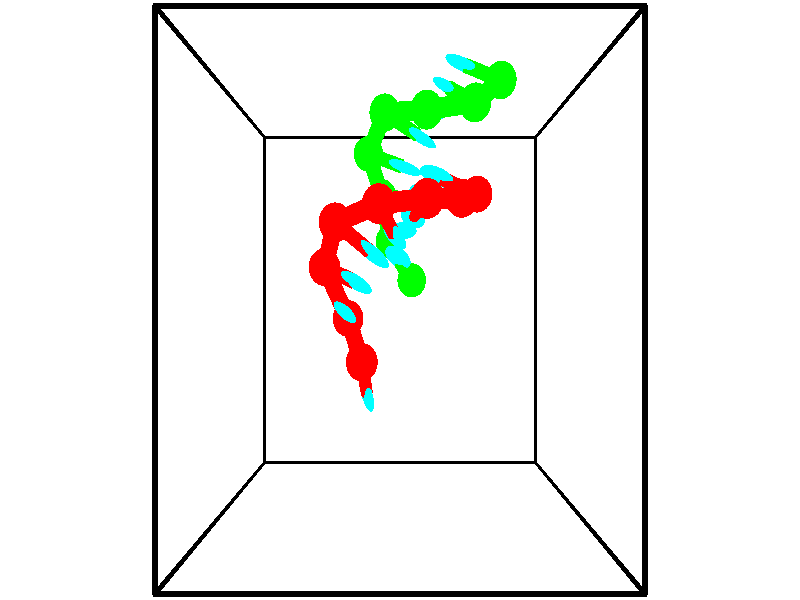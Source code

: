// switches for output
#declare DRAW_BASES = 1; // possible values are 0, 1; only relevant for DNA ribbons
#declare DRAW_BASES_TYPE = 3; // possible values are 1, 2, 3; only relevant for DNA ribbons
#declare DRAW_FOG = 0; // set to 1 to enable fog

#include "colors.inc"

#include "transforms.inc"
background { rgb <1, 1, 1>}

#default {
   normal{
       ripples 0.25
       frequency 0.20
       turbulence 0.2
       lambda 5
   }
	finish {
		phong 0.1
		phong_size 40.
	}
}

// original window dimensions: 1024x640


// camera settings

camera {
	sky <-0, 1, 0>
	up <-0, 1, 0>
	right 1.6 * <1, 0, 0>
	location <2.5, 2.5, 11.1562>
	look_at <2.5, 2.5, 2.5>
	direction <0, 0, -8.6562>
	angle 67.0682
}


# declare cpy_camera_pos = <2.5, 2.5, 11.1562>;
# if (DRAW_FOG = 1)
fog {
	fog_type 2
	up vnormalize(cpy_camera_pos)
	color rgbt<1,1,1,0.3>
	distance 1e-5
	fog_alt 3e-3
	fog_offset 4
}
# end


// LIGHTS

# declare lum = 6;
global_settings {
	ambient_light rgb lum * <0.05, 0.05, 0.05>
	max_trace_level 15
}# declare cpy_direct_light_amount = 0.25;
light_source
{	1000 * <-1, -1, 1>,
	rgb lum * cpy_direct_light_amount
	parallel
}

light_source
{	1000 * <1, 1, -1>,
	rgb lum * cpy_direct_light_amount
	parallel
}

// strand 0

// nucleotide -1

// particle -1
sphere {
	<1.898079, 1.683239, 1.638227> 0.250000
	pigment { color rgbt <1,0,0,0> }
	no_shadow
}
cylinder {
	<1.930481, 1.400116, 1.357529>,  <1.949922, 1.230242, 1.189110>, 0.100000
	pigment { color rgbt <1,0,0,0> }
	no_shadow
}
cylinder {
	<1.930481, 1.400116, 1.357529>,  <1.898079, 1.683239, 1.638227>, 0.100000
	pigment { color rgbt <1,0,0,0> }
	no_shadow
}

// particle -1
sphere {
	<1.930481, 1.400116, 1.357529> 0.100000
	pigment { color rgbt <1,0,0,0> }
	no_shadow
}
sphere {
	0, 1
	scale<0.080000,0.200000,0.300000>
	matrix <-0.888460, -0.370384, 0.271026,
		-0.451750, 0.601519, -0.658860,
		0.081004, -0.707806, -0.701747,
		1.954782, 1.187774, 1.147005>
	pigment { color rgbt <0,1,1,0> }
	no_shadow
}
cylinder {
	<1.650874, 2.248760, 1.285485>,  <1.898079, 1.683239, 1.638227>, 0.130000
	pigment { color rgbt <1,0,0,0> }
	no_shadow
}

// nucleotide -1

// particle -1
sphere {
	<1.650874, 2.248760, 1.285485> 0.250000
	pigment { color rgbt <1,0,0,0> }
	no_shadow
}
cylinder {
	<1.658638, 2.303093, 1.681702>,  <1.663296, 2.335693, 1.919432>, 0.100000
	pigment { color rgbt <1,0,0,0> }
	no_shadow
}
cylinder {
	<1.658638, 2.303093, 1.681702>,  <1.650874, 2.248760, 1.285485>, 0.100000
	pigment { color rgbt <1,0,0,0> }
	no_shadow
}

// particle -1
sphere {
	<1.658638, 2.303093, 1.681702> 0.100000
	pigment { color rgbt <1,0,0,0> }
	no_shadow
}
sphere {
	0, 1
	scale<0.080000,0.200000,0.300000>
	matrix <0.577836, 0.806985, -0.121984,
		-0.815922, 0.574738, -0.062825,
		0.019410, 0.135832, 0.990542,
		1.664461, 2.343843, 1.978864>
	pigment { color rgbt <0,1,1,0> }
	no_shadow
}
cylinder {
	<1.295694, 2.936546, 1.521462>,  <1.650874, 2.248760, 1.285485>, 0.130000
	pigment { color rgbt <1,0,0,0> }
	no_shadow
}

// nucleotide -1

// particle -1
sphere {
	<1.295694, 2.936546, 1.521462> 0.250000
	pigment { color rgbt <1,0,0,0> }
	no_shadow
}
cylinder {
	<1.600025, 2.815193, 1.750931>,  <1.782624, 2.742382, 1.888612>, 0.100000
	pigment { color rgbt <1,0,0,0> }
	no_shadow
}
cylinder {
	<1.600025, 2.815193, 1.750931>,  <1.295694, 2.936546, 1.521462>, 0.100000
	pigment { color rgbt <1,0,0,0> }
	no_shadow
}

// particle -1
sphere {
	<1.600025, 2.815193, 1.750931> 0.100000
	pigment { color rgbt <1,0,0,0> }
	no_shadow
}
sphere {
	0, 1
	scale<0.080000,0.200000,0.300000>
	matrix <0.513071, 0.822493, -0.245487,
		-0.397366, 0.481108, 0.781432,
		0.760828, -0.303382, 0.573673,
		1.828274, 2.724179, 1.923033>
	pigment { color rgbt <0,1,1,0> }
	no_shadow
}
cylinder {
	<1.520800, 3.480658, 2.001975>,  <1.295694, 2.936546, 1.521462>, 0.130000
	pigment { color rgbt <1,0,0,0> }
	no_shadow
}

// nucleotide -1

// particle -1
sphere {
	<1.520800, 3.480658, 2.001975> 0.250000
	pigment { color rgbt <1,0,0,0> }
	no_shadow
}
cylinder {
	<1.837894, 3.260078, 1.898071>,  <2.028151, 3.127731, 1.835729>, 0.100000
	pigment { color rgbt <1,0,0,0> }
	no_shadow
}
cylinder {
	<1.837894, 3.260078, 1.898071>,  <1.520800, 3.480658, 2.001975>, 0.100000
	pigment { color rgbt <1,0,0,0> }
	no_shadow
}

// particle -1
sphere {
	<1.837894, 3.260078, 1.898071> 0.100000
	pigment { color rgbt <1,0,0,0> }
	no_shadow
}
sphere {
	0, 1
	scale<0.080000,0.200000,0.300000>
	matrix <0.481432, 0.827785, -0.288088,
		0.373891, 0.103321, 0.921700,
		0.792735, -0.551449, -0.259760,
		2.075715, 3.094644, 1.820143>
	pigment { color rgbt <0,1,1,0> }
	no_shadow
}
cylinder {
	<2.187877, 3.685382, 2.231467>,  <1.520800, 3.480658, 2.001975>, 0.130000
	pigment { color rgbt <1,0,0,0> }
	no_shadow
}

// nucleotide -1

// particle -1
sphere {
	<2.187877, 3.685382, 2.231467> 0.250000
	pigment { color rgbt <1,0,0,0> }
	no_shadow
}
cylinder {
	<2.315975, 3.492325, 1.905399>,  <2.392834, 3.376491, 1.709759>, 0.100000
	pigment { color rgbt <1,0,0,0> }
	no_shadow
}
cylinder {
	<2.315975, 3.492325, 1.905399>,  <2.187877, 3.685382, 2.231467>, 0.100000
	pigment { color rgbt <1,0,0,0> }
	no_shadow
}

// particle -1
sphere {
	<2.315975, 3.492325, 1.905399> 0.100000
	pigment { color rgbt <1,0,0,0> }
	no_shadow
}
sphere {
	0, 1
	scale<0.080000,0.200000,0.300000>
	matrix <0.569517, 0.785713, -0.241464,
		0.757029, -0.386924, 0.526495,
		0.320246, -0.482643, -0.815168,
		2.412049, 3.347532, 1.660849>
	pigment { color rgbt <0,1,1,0> }
	no_shadow
}
cylinder {
	<2.903194, 3.753480, 2.217277>,  <2.187877, 3.685382, 2.231467>, 0.130000
	pigment { color rgbt <1,0,0,0> }
	no_shadow
}

// nucleotide -1

// particle -1
sphere {
	<2.903194, 3.753480, 2.217277> 0.250000
	pigment { color rgbt <1,0,0,0> }
	no_shadow
}
cylinder {
	<2.790070, 3.667633, 1.843334>,  <2.722195, 3.616125, 1.618968>, 0.100000
	pigment { color rgbt <1,0,0,0> }
	no_shadow
}
cylinder {
	<2.790070, 3.667633, 1.843334>,  <2.903194, 3.753480, 2.217277>, 0.100000
	pigment { color rgbt <1,0,0,0> }
	no_shadow
}

// particle -1
sphere {
	<2.790070, 3.667633, 1.843334> 0.100000
	pigment { color rgbt <1,0,0,0> }
	no_shadow
}
sphere {
	0, 1
	scale<0.080000,0.200000,0.300000>
	matrix <0.436312, 0.839188, -0.324646,
		0.854196, -0.499702, -0.143689,
		-0.282808, -0.214619, -0.934857,
		2.705227, 3.603248, 1.562877>
	pigment { color rgbt <0,1,1,0> }
	no_shadow
}
cylinder {
	<3.456428, 3.811231, 1.821822>,  <2.903194, 3.753480, 2.217277>, 0.130000
	pigment { color rgbt <1,0,0,0> }
	no_shadow
}

// nucleotide -1

// particle -1
sphere {
	<3.456428, 3.811231, 1.821822> 0.250000
	pigment { color rgbt <1,0,0,0> }
	no_shadow
}
cylinder {
	<3.139915, 3.871315, 1.584736>,  <2.950008, 3.907366, 1.442484>, 0.100000
	pigment { color rgbt <1,0,0,0> }
	no_shadow
}
cylinder {
	<3.139915, 3.871315, 1.584736>,  <3.456428, 3.811231, 1.821822>, 0.100000
	pigment { color rgbt <1,0,0,0> }
	no_shadow
}

// particle -1
sphere {
	<3.139915, 3.871315, 1.584736> 0.100000
	pigment { color rgbt <1,0,0,0> }
	no_shadow
}
sphere {
	0, 1
	scale<0.080000,0.200000,0.300000>
	matrix <0.446318, 0.804465, -0.391965,
		0.417941, -0.574694, -0.703600,
		-0.791281, 0.150211, -0.592715,
		2.902531, 3.916378, 1.406921>
	pigment { color rgbt <0,1,1,0> }
	no_shadow
}
cylinder {
	<3.771729, 3.953538, 1.200906>,  <3.456428, 3.811231, 1.821822>, 0.130000
	pigment { color rgbt <1,0,0,0> }
	no_shadow
}

// nucleotide -1

// particle -1
sphere {
	<3.771729, 3.953538, 1.200906> 0.250000
	pigment { color rgbt <1,0,0,0> }
	no_shadow
}
cylinder {
	<3.396736, 4.092743, 1.202473>,  <3.171741, 4.176266, 1.203413>, 0.100000
	pigment { color rgbt <1,0,0,0> }
	no_shadow
}
cylinder {
	<3.396736, 4.092743, 1.202473>,  <3.771729, 3.953538, 1.200906>, 0.100000
	pigment { color rgbt <1,0,0,0> }
	no_shadow
}

// particle -1
sphere {
	<3.396736, 4.092743, 1.202473> 0.100000
	pigment { color rgbt <1,0,0,0> }
	no_shadow
}
sphere {
	0, 1
	scale<0.080000,0.200000,0.300000>
	matrix <0.323415, 0.875269, -0.359592,
		-0.128571, -0.335844, -0.933102,
		-0.937482, 0.348013, 0.003917,
		3.115492, 4.197147, 1.203648>
	pigment { color rgbt <0,1,1,0> }
	no_shadow
}
// strand 1

// nucleotide -1

// particle -1
sphere {
	<4.138060, 5.473930, 1.359217> 0.250000
	pigment { color rgbt <0,1,0,0> }
	no_shadow
}
cylinder {
	<3.788472, 5.634445, 1.249565>,  <3.578720, 5.730754, 1.183774>, 0.100000
	pigment { color rgbt <0,1,0,0> }
	no_shadow
}
cylinder {
	<3.788472, 5.634445, 1.249565>,  <4.138060, 5.473930, 1.359217>, 0.100000
	pigment { color rgbt <0,1,0,0> }
	no_shadow
}

// particle -1
sphere {
	<3.788472, 5.634445, 1.249565> 0.100000
	pigment { color rgbt <0,1,0,0> }
	no_shadow
}
sphere {
	0, 1
	scale<0.080000,0.200000,0.300000>
	matrix <-0.397723, -0.914750, -0.071058,
		-0.279276, 0.046926, 0.959063,
		-0.873969, 0.401287, -0.274131,
		3.526282, 5.754831, 1.167326>
	pigment { color rgbt <0,1,1,0> }
	no_shadow
}
cylinder {
	<3.671532, 5.063610, 1.752467>,  <4.138060, 5.473930, 1.359217>, 0.130000
	pigment { color rgbt <0,1,0,0> }
	no_shadow
}

// nucleotide -1

// particle -1
sphere {
	<3.671532, 5.063610, 1.752467> 0.250000
	pigment { color rgbt <0,1,0,0> }
	no_shadow
}
cylinder {
	<3.439038, 5.258057, 1.491436>,  <3.299542, 5.374725, 1.334817>, 0.100000
	pigment { color rgbt <0,1,0,0> }
	no_shadow
}
cylinder {
	<3.439038, 5.258057, 1.491436>,  <3.671532, 5.063610, 1.752467>, 0.100000
	pigment { color rgbt <0,1,0,0> }
	no_shadow
}

// particle -1
sphere {
	<3.439038, 5.258057, 1.491436> 0.100000
	pigment { color rgbt <0,1,0,0> }
	no_shadow
}
sphere {
	0, 1
	scale<0.080000,0.200000,0.300000>
	matrix <-0.457258, -0.858478, -0.232230,
		-0.673114, 0.163416, 0.721258,
		-0.581234, 0.486118, -0.652577,
		3.264668, 5.403892, 1.295663>
	pigment { color rgbt <0,1,1,0> }
	no_shadow
}
cylinder {
	<2.915204, 4.958187, 1.798667>,  <3.671532, 5.063610, 1.752467>, 0.130000
	pigment { color rgbt <0,1,0,0> }
	no_shadow
}

// nucleotide -1

// particle -1
sphere {
	<2.915204, 4.958187, 1.798667> 0.250000
	pigment { color rgbt <0,1,0,0> }
	no_shadow
}
cylinder {
	<2.991504, 5.047440, 1.416290>,  <3.037283, 5.100991, 1.186864>, 0.100000
	pigment { color rgbt <0,1,0,0> }
	no_shadow
}
cylinder {
	<2.991504, 5.047440, 1.416290>,  <2.915204, 4.958187, 1.798667>, 0.100000
	pigment { color rgbt <0,1,0,0> }
	no_shadow
}

// particle -1
sphere {
	<2.991504, 5.047440, 1.416290> 0.100000
	pigment { color rgbt <0,1,0,0> }
	no_shadow
}
sphere {
	0, 1
	scale<0.080000,0.200000,0.300000>
	matrix <-0.382550, -0.879935, -0.281725,
		-0.904030, 0.419435, -0.082487,
		0.190749, 0.223133, -0.955943,
		3.048728, 5.114379, 1.129507>
	pigment { color rgbt <0,1,1,0> }
	no_shadow
}
cylinder {
	<2.253947, 5.038276, 1.343253>,  <2.915204, 4.958187, 1.798667>, 0.130000
	pigment { color rgbt <0,1,0,0> }
	no_shadow
}

// nucleotide -1

// particle -1
sphere {
	<2.253947, 5.038276, 1.343253> 0.250000
	pigment { color rgbt <0,1,0,0> }
	no_shadow
}
cylinder {
	<2.589875, 4.883331, 1.191120>,  <2.791432, 4.790364, 1.099840>, 0.100000
	pigment { color rgbt <0,1,0,0> }
	no_shadow
}
cylinder {
	<2.589875, 4.883331, 1.191120>,  <2.253947, 5.038276, 1.343253>, 0.100000
	pigment { color rgbt <0,1,0,0> }
	no_shadow
}

// particle -1
sphere {
	<2.589875, 4.883331, 1.191120> 0.100000
	pigment { color rgbt <0,1,0,0> }
	no_shadow
}
sphere {
	0, 1
	scale<0.080000,0.200000,0.300000>
	matrix <-0.462038, -0.877840, -0.126171,
		-0.284998, 0.281689, -0.916203,
		0.839820, -0.387362, -0.380333,
		2.841821, 4.767123, 1.077020>
	pigment { color rgbt <0,1,1,0> }
	no_shadow
}
cylinder {
	<1.959307, 4.584571, 0.814688>,  <2.253947, 5.038276, 1.343253>, 0.130000
	pigment { color rgbt <0,1,0,0> }
	no_shadow
}

// nucleotide -1

// particle -1
sphere {
	<1.959307, 4.584571, 0.814688> 0.250000
	pigment { color rgbt <0,1,0,0> }
	no_shadow
}
cylinder {
	<2.313322, 4.451157, 0.944588>,  <2.525731, 4.371108, 1.022527>, 0.100000
	pigment { color rgbt <0,1,0,0> }
	no_shadow
}
cylinder {
	<2.313322, 4.451157, 0.944588>,  <1.959307, 4.584571, 0.814688>, 0.100000
	pigment { color rgbt <0,1,0,0> }
	no_shadow
}

// particle -1
sphere {
	<2.313322, 4.451157, 0.944588> 0.100000
	pigment { color rgbt <0,1,0,0> }
	no_shadow
}
sphere {
	0, 1
	scale<0.080000,0.200000,0.300000>
	matrix <-0.308132, -0.942640, -0.128393,
		0.348945, 0.013567, -0.937045,
		0.885038, -0.333536, 0.324749,
		2.578833, 4.351096, 1.042012>
	pigment { color rgbt <0,1,1,0> }
	no_shadow
}
cylinder {
	<2.179532, 4.057201, 0.303458>,  <1.959307, 4.584571, 0.814688>, 0.130000
	pigment { color rgbt <0,1,0,0> }
	no_shadow
}

// nucleotide -1

// particle -1
sphere {
	<2.179532, 4.057201, 0.303458> 0.250000
	pigment { color rgbt <0,1,0,0> }
	no_shadow
}
cylinder {
	<2.394115, 3.993820, 0.635025>,  <2.522866, 3.955792, 0.833965>, 0.100000
	pigment { color rgbt <0,1,0,0> }
	no_shadow
}
cylinder {
	<2.394115, 3.993820, 0.635025>,  <2.179532, 4.057201, 0.303458>, 0.100000
	pigment { color rgbt <0,1,0,0> }
	no_shadow
}

// particle -1
sphere {
	<2.394115, 3.993820, 0.635025> 0.100000
	pigment { color rgbt <0,1,0,0> }
	no_shadow
}
sphere {
	0, 1
	scale<0.080000,0.200000,0.300000>
	matrix <-0.109788, -0.986972, -0.117611,
		0.836755, -0.027912, -0.546866,
		0.536459, -0.158451, 0.828918,
		2.555053, 3.946285, 0.883700>
	pigment { color rgbt <0,1,1,0> }
	no_shadow
}
cylinder {
	<2.313897, 3.370640, 0.321760>,  <2.179532, 4.057201, 0.303458>, 0.130000
	pigment { color rgbt <0,1,0,0> }
	no_shadow
}

// nucleotide -1

// particle -1
sphere {
	<2.313897, 3.370640, 0.321760> 0.250000
	pigment { color rgbt <0,1,0,0> }
	no_shadow
}
cylinder {
	<2.457747, 3.431274, 0.690041>,  <2.544056, 3.467655, 0.911009>, 0.100000
	pigment { color rgbt <0,1,0,0> }
	no_shadow
}
cylinder {
	<2.457747, 3.431274, 0.690041>,  <2.313897, 3.370640, 0.321760>, 0.100000
	pigment { color rgbt <0,1,0,0> }
	no_shadow
}

// particle -1
sphere {
	<2.457747, 3.431274, 0.690041> 0.100000
	pigment { color rgbt <0,1,0,0> }
	no_shadow
}
sphere {
	0, 1
	scale<0.080000,0.200000,0.300000>
	matrix <-0.185547, -0.955394, 0.229772,
		0.914464, -0.253465, -0.315455,
		0.359623, 0.151587, 0.920702,
		2.565634, 3.476750, 0.966251>
	pigment { color rgbt <0,1,1,0> }
	no_shadow
}
cylinder {
	<2.704893, 2.787863, 0.557166>,  <2.313897, 3.370640, 0.321760>, 0.130000
	pigment { color rgbt <0,1,0,0> }
	no_shadow
}

// nucleotide -1

// particle -1
sphere {
	<2.704893, 2.787863, 0.557166> 0.250000
	pigment { color rgbt <0,1,0,0> }
	no_shadow
}
cylinder {
	<2.569023, 2.959473, 0.891964>,  <2.487501, 3.062438, 1.092843>, 0.100000
	pigment { color rgbt <0,1,0,0> }
	no_shadow
}
cylinder {
	<2.569023, 2.959473, 0.891964>,  <2.704893, 2.787863, 0.557166>, 0.100000
	pigment { color rgbt <0,1,0,0> }
	no_shadow
}

// particle -1
sphere {
	<2.569023, 2.959473, 0.891964> 0.100000
	pigment { color rgbt <0,1,0,0> }
	no_shadow
}
sphere {
	0, 1
	scale<0.080000,0.200000,0.300000>
	matrix <-0.242004, -0.899810, 0.363009,
		0.908876, -0.079251, 0.409468,
		-0.339674, 0.429023, 0.836995,
		2.467121, 3.088180, 1.143062>
	pigment { color rgbt <0,1,1,0> }
	no_shadow
}
// box output
cylinder {
	<0.000000, 0.000000, 0.000000>,  <5.000000, 0.000000, 0.000000>, 0.025000
	pigment { color rgbt <0,0,0,0> }
	no_shadow
}
cylinder {
	<0.000000, 0.000000, 0.000000>,  <0.000000, 5.000000, 0.000000>, 0.025000
	pigment { color rgbt <0,0,0,0> }
	no_shadow
}
cylinder {
	<0.000000, 0.000000, 0.000000>,  <0.000000, 0.000000, 5.000000>, 0.025000
	pigment { color rgbt <0,0,0,0> }
	no_shadow
}
cylinder {
	<5.000000, 5.000000, 5.000000>,  <0.000000, 5.000000, 5.000000>, 0.025000
	pigment { color rgbt <0,0,0,0> }
	no_shadow
}
cylinder {
	<5.000000, 5.000000, 5.000000>,  <5.000000, 0.000000, 5.000000>, 0.025000
	pigment { color rgbt <0,0,0,0> }
	no_shadow
}
cylinder {
	<5.000000, 5.000000, 5.000000>,  <5.000000, 5.000000, 0.000000>, 0.025000
	pigment { color rgbt <0,0,0,0> }
	no_shadow
}
cylinder {
	<0.000000, 0.000000, 5.000000>,  <0.000000, 5.000000, 5.000000>, 0.025000
	pigment { color rgbt <0,0,0,0> }
	no_shadow
}
cylinder {
	<0.000000, 0.000000, 5.000000>,  <5.000000, 0.000000, 5.000000>, 0.025000
	pigment { color rgbt <0,0,0,0> }
	no_shadow
}
cylinder {
	<5.000000, 5.000000, 0.000000>,  <0.000000, 5.000000, 0.000000>, 0.025000
	pigment { color rgbt <0,0,0,0> }
	no_shadow
}
cylinder {
	<5.000000, 5.000000, 0.000000>,  <5.000000, 0.000000, 0.000000>, 0.025000
	pigment { color rgbt <0,0,0,0> }
	no_shadow
}
cylinder {
	<5.000000, 0.000000, 5.000000>,  <5.000000, 0.000000, 0.000000>, 0.025000
	pigment { color rgbt <0,0,0,0> }
	no_shadow
}
cylinder {
	<0.000000, 5.000000, 0.000000>,  <0.000000, 5.000000, 5.000000>, 0.025000
	pigment { color rgbt <0,0,0,0> }
	no_shadow
}
// end of box output
